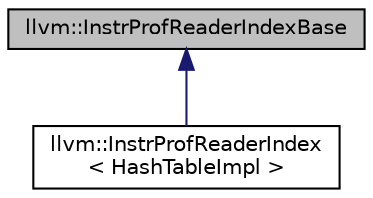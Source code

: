 digraph "llvm::InstrProfReaderIndexBase"
{
 // LATEX_PDF_SIZE
  bgcolor="transparent";
  edge [fontname="Helvetica",fontsize="10",labelfontname="Helvetica",labelfontsize="10"];
  node [fontname="Helvetica",fontsize="10",shape=record];
  Node1 [label="llvm::InstrProfReaderIndexBase",height=0.2,width=0.4,color="black", fillcolor="grey75", style="filled", fontcolor="black",tooltip=" "];
  Node1 -> Node2 [dir="back",color="midnightblue",fontsize="10",style="solid",fontname="Helvetica"];
  Node2 [label="llvm::InstrProfReaderIndex\l\< HashTableImpl \>",height=0.2,width=0.4,color="black",URL="$classllvm_1_1InstrProfReaderIndex.html",tooltip=" "];
}
